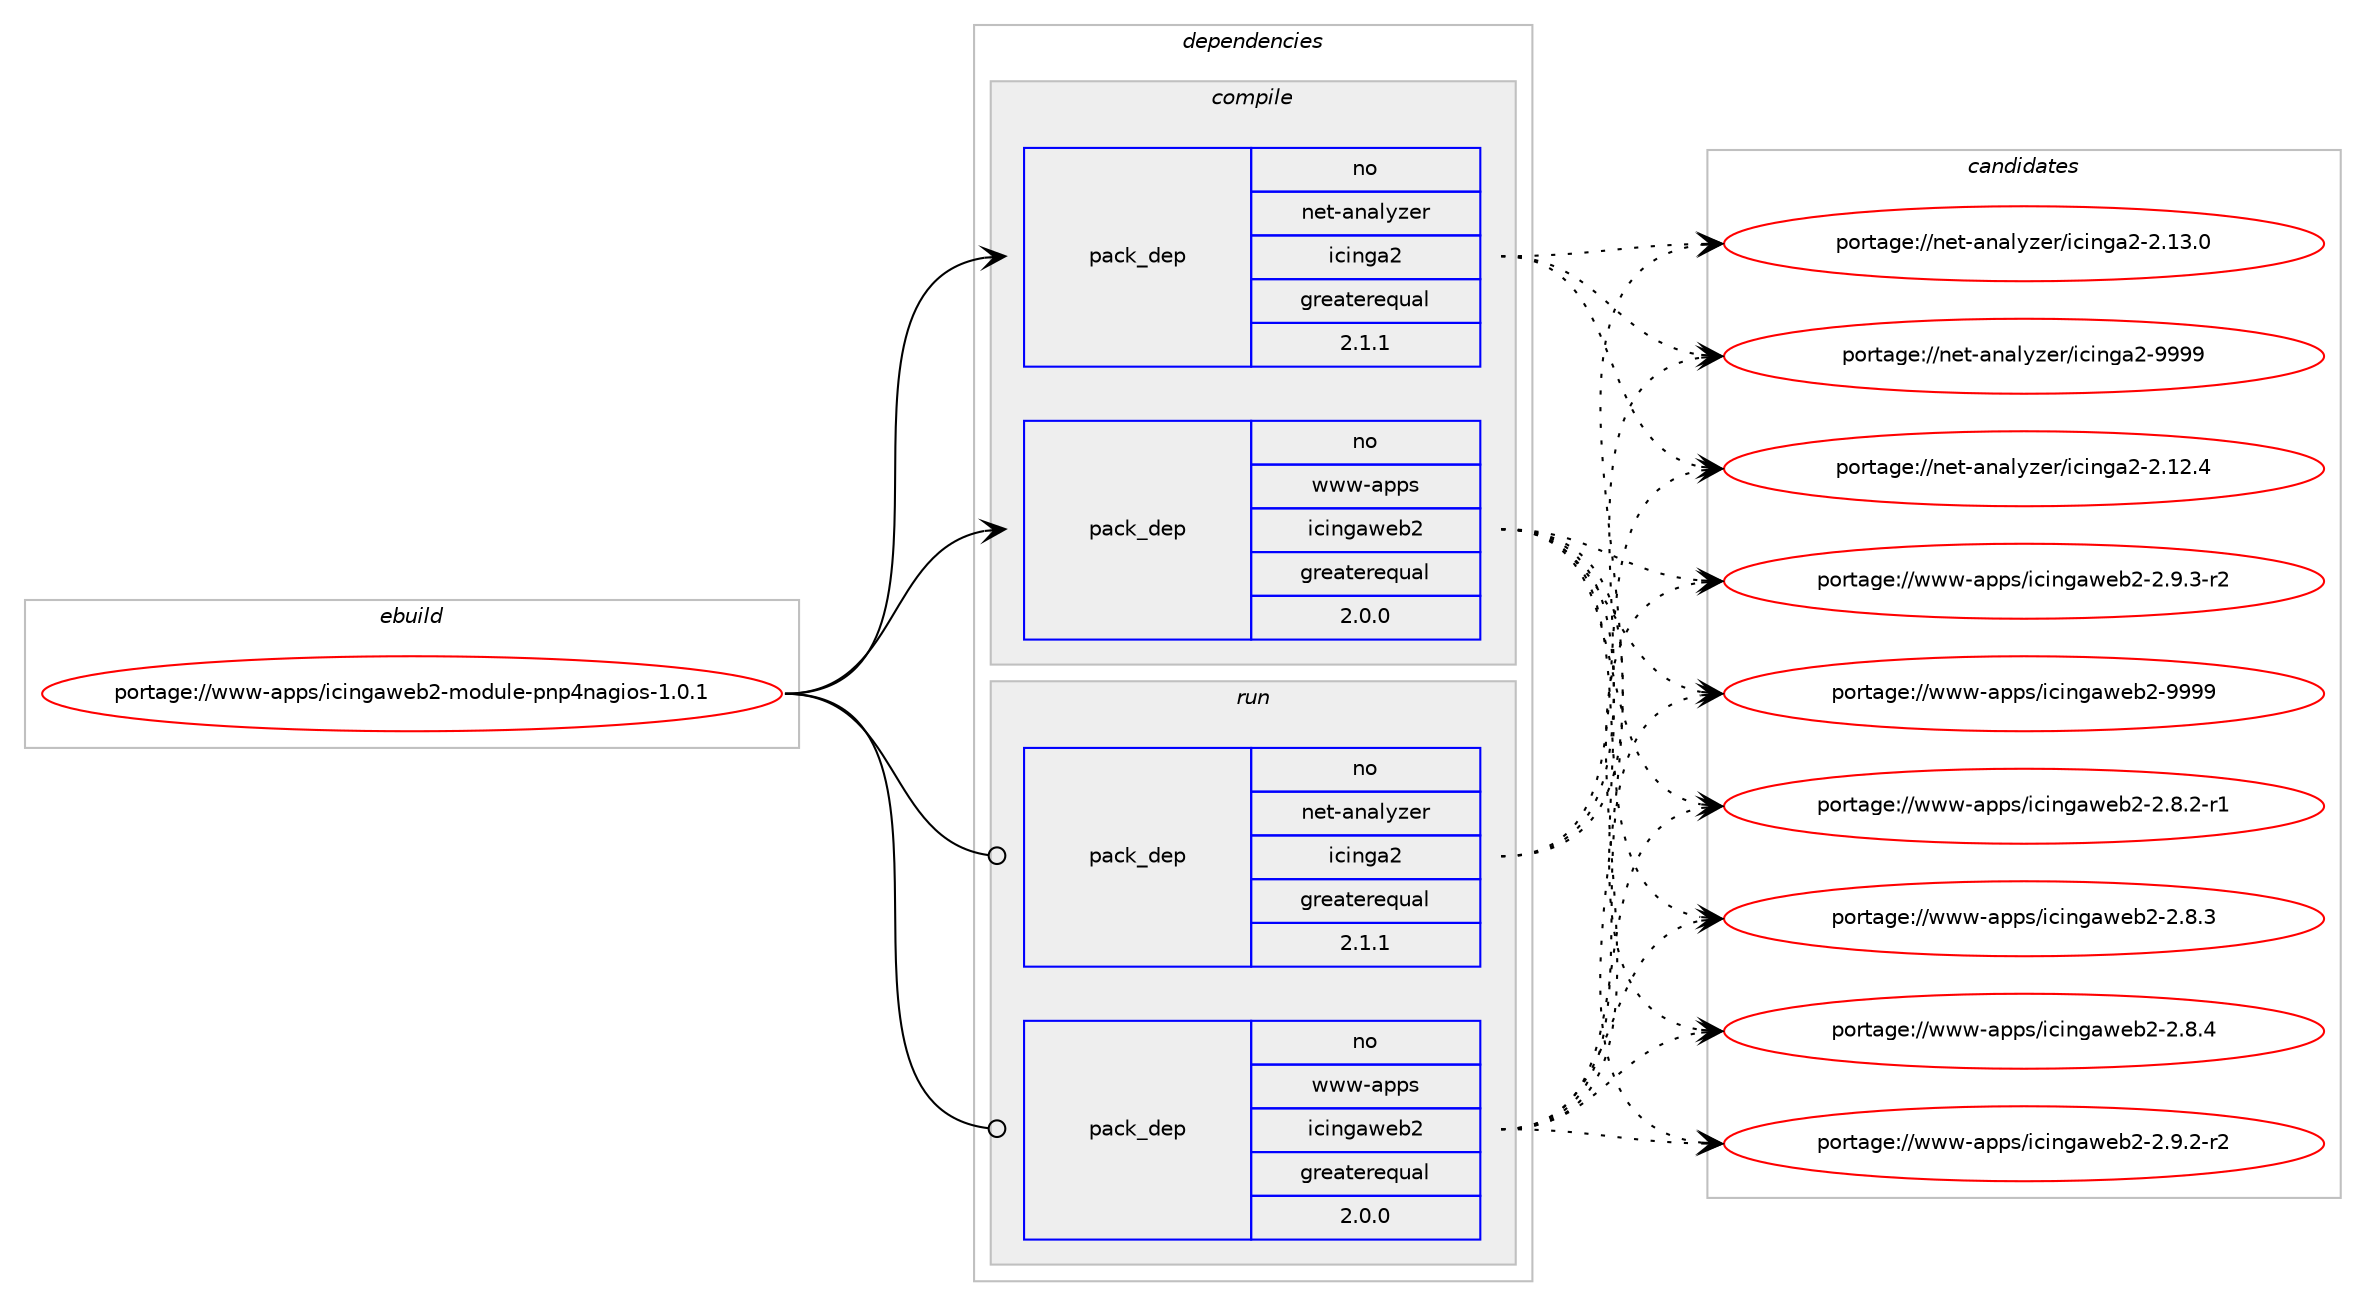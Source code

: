 digraph prolog {

# *************
# Graph options
# *************

newrank=true;
concentrate=true;
compound=true;
graph [rankdir=LR,fontname=Helvetica,fontsize=10,ranksep=1.5];#, ranksep=2.5, nodesep=0.2];
edge  [arrowhead=vee];
node  [fontname=Helvetica,fontsize=10];

# **********
# The ebuild
# **********

subgraph cluster_leftcol {
color=gray;
rank=same;
label=<<i>ebuild</i>>;
id [label="portage://www-apps/icingaweb2-module-pnp4nagios-1.0.1", color=red, width=4, href="../www-apps/icingaweb2-module-pnp4nagios-1.0.1.svg"];
}

# ****************
# The dependencies
# ****************

subgraph cluster_midcol {
color=gray;
label=<<i>dependencies</i>>;
subgraph cluster_compile {
fillcolor="#eeeeee";
style=filled;
label=<<i>compile</i>>;
subgraph pack209 {
dependency411 [label=<<TABLE BORDER="0" CELLBORDER="1" CELLSPACING="0" CELLPADDING="4" WIDTH="220"><TR><TD ROWSPAN="6" CELLPADDING="30">pack_dep</TD></TR><TR><TD WIDTH="110">no</TD></TR><TR><TD>net-analyzer</TD></TR><TR><TD>icinga2</TD></TR><TR><TD>greaterequal</TD></TR><TR><TD>2.1.1</TD></TR></TABLE>>, shape=none, color=blue];
}
id:e -> dependency411:w [weight=20,style="solid",arrowhead="vee"];
subgraph pack210 {
dependency412 [label=<<TABLE BORDER="0" CELLBORDER="1" CELLSPACING="0" CELLPADDING="4" WIDTH="220"><TR><TD ROWSPAN="6" CELLPADDING="30">pack_dep</TD></TR><TR><TD WIDTH="110">no</TD></TR><TR><TD>www-apps</TD></TR><TR><TD>icingaweb2</TD></TR><TR><TD>greaterequal</TD></TR><TR><TD>2.0.0</TD></TR></TABLE>>, shape=none, color=blue];
}
id:e -> dependency412:w [weight=20,style="solid",arrowhead="vee"];
}
subgraph cluster_compileandrun {
fillcolor="#eeeeee";
style=filled;
label=<<i>compile and run</i>>;
}
subgraph cluster_run {
fillcolor="#eeeeee";
style=filled;
label=<<i>run</i>>;
subgraph pack211 {
dependency413 [label=<<TABLE BORDER="0" CELLBORDER="1" CELLSPACING="0" CELLPADDING="4" WIDTH="220"><TR><TD ROWSPAN="6" CELLPADDING="30">pack_dep</TD></TR><TR><TD WIDTH="110">no</TD></TR><TR><TD>net-analyzer</TD></TR><TR><TD>icinga2</TD></TR><TR><TD>greaterequal</TD></TR><TR><TD>2.1.1</TD></TR></TABLE>>, shape=none, color=blue];
}
id:e -> dependency413:w [weight=20,style="solid",arrowhead="odot"];
subgraph pack212 {
dependency414 [label=<<TABLE BORDER="0" CELLBORDER="1" CELLSPACING="0" CELLPADDING="4" WIDTH="220"><TR><TD ROWSPAN="6" CELLPADDING="30">pack_dep</TD></TR><TR><TD WIDTH="110">no</TD></TR><TR><TD>www-apps</TD></TR><TR><TD>icingaweb2</TD></TR><TR><TD>greaterequal</TD></TR><TR><TD>2.0.0</TD></TR></TABLE>>, shape=none, color=blue];
}
id:e -> dependency414:w [weight=20,style="solid",arrowhead="odot"];
}
}

# **************
# The candidates
# **************

subgraph cluster_choices {
rank=same;
color=gray;
label=<<i>candidates</i>>;

subgraph choice209 {
color=black;
nodesep=1;
choice1101011164597110971081211221011144710599105110103975045504649504652 [label="portage://net-analyzer/icinga2-2.12.4", color=red, width=4,href="../net-analyzer/icinga2-2.12.4.svg"];
choice1101011164597110971081211221011144710599105110103975045504649514648 [label="portage://net-analyzer/icinga2-2.13.0", color=red, width=4,href="../net-analyzer/icinga2-2.13.0.svg"];
choice110101116459711097108121122101114471059910511010397504557575757 [label="portage://net-analyzer/icinga2-9999", color=red, width=4,href="../net-analyzer/icinga2-9999.svg"];
dependency411:e -> choice1101011164597110971081211221011144710599105110103975045504649504652:w [style=dotted,weight="100"];
dependency411:e -> choice1101011164597110971081211221011144710599105110103975045504649514648:w [style=dotted,weight="100"];
dependency411:e -> choice110101116459711097108121122101114471059910511010397504557575757:w [style=dotted,weight="100"];
}
subgraph choice210 {
color=black;
nodesep=1;
choice119119119459711211211547105991051101039711910198504550465646504511449 [label="portage://www-apps/icingaweb2-2.8.2-r1", color=red, width=4,href="../www-apps/icingaweb2-2.8.2-r1.svg"];
choice11911911945971121121154710599105110103971191019850455046564651 [label="portage://www-apps/icingaweb2-2.8.3", color=red, width=4,href="../www-apps/icingaweb2-2.8.3.svg"];
choice11911911945971121121154710599105110103971191019850455046564652 [label="portage://www-apps/icingaweb2-2.8.4", color=red, width=4,href="../www-apps/icingaweb2-2.8.4.svg"];
choice119119119459711211211547105991051101039711910198504550465746504511450 [label="portage://www-apps/icingaweb2-2.9.2-r2", color=red, width=4,href="../www-apps/icingaweb2-2.9.2-r2.svg"];
choice119119119459711211211547105991051101039711910198504550465746514511450 [label="portage://www-apps/icingaweb2-2.9.3-r2", color=red, width=4,href="../www-apps/icingaweb2-2.9.3-r2.svg"];
choice119119119459711211211547105991051101039711910198504557575757 [label="portage://www-apps/icingaweb2-9999", color=red, width=4,href="../www-apps/icingaweb2-9999.svg"];
dependency412:e -> choice119119119459711211211547105991051101039711910198504550465646504511449:w [style=dotted,weight="100"];
dependency412:e -> choice11911911945971121121154710599105110103971191019850455046564651:w [style=dotted,weight="100"];
dependency412:e -> choice11911911945971121121154710599105110103971191019850455046564652:w [style=dotted,weight="100"];
dependency412:e -> choice119119119459711211211547105991051101039711910198504550465746504511450:w [style=dotted,weight="100"];
dependency412:e -> choice119119119459711211211547105991051101039711910198504550465746514511450:w [style=dotted,weight="100"];
dependency412:e -> choice119119119459711211211547105991051101039711910198504557575757:w [style=dotted,weight="100"];
}
subgraph choice211 {
color=black;
nodesep=1;
choice1101011164597110971081211221011144710599105110103975045504649504652 [label="portage://net-analyzer/icinga2-2.12.4", color=red, width=4,href="../net-analyzer/icinga2-2.12.4.svg"];
choice1101011164597110971081211221011144710599105110103975045504649514648 [label="portage://net-analyzer/icinga2-2.13.0", color=red, width=4,href="../net-analyzer/icinga2-2.13.0.svg"];
choice110101116459711097108121122101114471059910511010397504557575757 [label="portage://net-analyzer/icinga2-9999", color=red, width=4,href="../net-analyzer/icinga2-9999.svg"];
dependency413:e -> choice1101011164597110971081211221011144710599105110103975045504649504652:w [style=dotted,weight="100"];
dependency413:e -> choice1101011164597110971081211221011144710599105110103975045504649514648:w [style=dotted,weight="100"];
dependency413:e -> choice110101116459711097108121122101114471059910511010397504557575757:w [style=dotted,weight="100"];
}
subgraph choice212 {
color=black;
nodesep=1;
choice119119119459711211211547105991051101039711910198504550465646504511449 [label="portage://www-apps/icingaweb2-2.8.2-r1", color=red, width=4,href="../www-apps/icingaweb2-2.8.2-r1.svg"];
choice11911911945971121121154710599105110103971191019850455046564651 [label="portage://www-apps/icingaweb2-2.8.3", color=red, width=4,href="../www-apps/icingaweb2-2.8.3.svg"];
choice11911911945971121121154710599105110103971191019850455046564652 [label="portage://www-apps/icingaweb2-2.8.4", color=red, width=4,href="../www-apps/icingaweb2-2.8.4.svg"];
choice119119119459711211211547105991051101039711910198504550465746504511450 [label="portage://www-apps/icingaweb2-2.9.2-r2", color=red, width=4,href="../www-apps/icingaweb2-2.9.2-r2.svg"];
choice119119119459711211211547105991051101039711910198504550465746514511450 [label="portage://www-apps/icingaweb2-2.9.3-r2", color=red, width=4,href="../www-apps/icingaweb2-2.9.3-r2.svg"];
choice119119119459711211211547105991051101039711910198504557575757 [label="portage://www-apps/icingaweb2-9999", color=red, width=4,href="../www-apps/icingaweb2-9999.svg"];
dependency414:e -> choice119119119459711211211547105991051101039711910198504550465646504511449:w [style=dotted,weight="100"];
dependency414:e -> choice11911911945971121121154710599105110103971191019850455046564651:w [style=dotted,weight="100"];
dependency414:e -> choice11911911945971121121154710599105110103971191019850455046564652:w [style=dotted,weight="100"];
dependency414:e -> choice119119119459711211211547105991051101039711910198504550465746504511450:w [style=dotted,weight="100"];
dependency414:e -> choice119119119459711211211547105991051101039711910198504550465746514511450:w [style=dotted,weight="100"];
dependency414:e -> choice119119119459711211211547105991051101039711910198504557575757:w [style=dotted,weight="100"];
}
}

}
